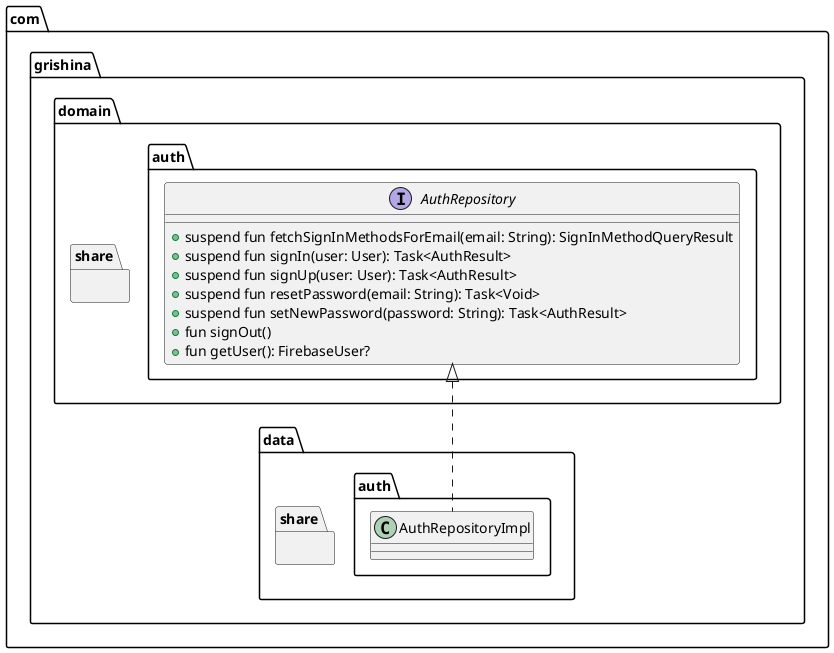 @startuml
'https://plantuml.com/class-diagram

'package "com.grishina.domain.data" {
'ProductList o.. ListItem
'ProductList ..> User
'class ProductList{
'    +var ownerToken: String = "",
'    +var title: String = "",
'    +var items: List<ListItem> = listOf,
'    +var sharedWith: List<String> = listOf,
'    +var creationDate: Long = System.currentTimeMillis,
'    +var listToken: String = ""
'    +fun init()
'    -fun generateToken(seed: String, salt: String): String
'}
'
'
'class User{
'    +var login: String = "",
'    +var password: String = "",
'    +var name: String = "",
'    +var userToken: String = "",
'    +fun init()
'    -fun generateToken(login: String): String
'}
'
'
'enum ItemStatus {
'    ACTIVE,
'    BOUGHT
'}
'
'ListItem ..>ItemStatus
'class ListItem {
'    +var name: String = "",
'    +var status: ItemStatus = ItemStatus.ACTIVE
'
'}
'}

package "com.grishina.domain.auth" {
interface AuthRepository {
    +suspend fun fetchSignInMethodsForEmail(email: String): SignInMethodQueryResult
    +suspend fun signIn(user: User): Task<AuthResult>
    +suspend fun signUp(user: User): Task<AuthResult>
    +suspend fun resetPassword(email: String): Task<Void>
    +suspend fun setNewPassword(password: String): Task<AuthResult>
    +fun signOut()
    +fun getUser(): FirebaseUser?
}
}
package "com.grishina.domain.share" {
'interface ShareRepository {
'    // Owner action
'    +suspend fun createProductList(productList: ProductList, successCallback: (Boolean)->Unit)
'    +suspend fun updateProductListName(listToken: String, newName: String, successCallback: (Boolean) -> Unit)
'    +suspend fun deleteProductList(listToken: String, successCallback: (Boolean)->Unit)
'    +suspend fun addFriendToList(listToken: String, friendToken: String, successCallback: (Boolean)->Unit)
'    +suspend fun removeFriendFromList(listToken: String, friendToken: String, successCallback: (Boolean)->Unit)
'    // Owner and friends action
'    +suspend fun updateProductListItems(listToken: String, items: List<ListItem>, successCallback: (Boolean)->Unit)
'    +suspend fun updateProductListItemStatus(listToken: String, itemIndex: Int, status: ItemStatus, successCallback: (Boolean)->Unit)
'    // All users
'    +suspend fun sendFriendRequest(fromToken: String, toToken: String, successCallback: (Boolean)->Unit)
'    +suspend fun acceptFriendRequest(request: FriendRequest, successCallback: (Boolean)->Unit)
'    +suspend fun refuseFriendRequest(request: FriendRequest, successCallback: (Boolean)->Unit)
'    +suspend fun removeFriend(request: FriendRequest, successCallback: (Boolean)->Unit)
'    // Current user
'    +suspend fun loadFriendsName(friendsTokens: List<String>, callback: (Boolean, List<Pair<String, String>>?)->Unit) // Names
'    +suspend fun loadFriendRequests(myToken: String, callback: (Boolean, List<FriendRequest>?)->Unit)
'    +suspend fun loadProductLists(myToken: String, callback: (Boolean, List<ProductList>?)->Unit)
'    +suspend fun loadProductList(listToken: String, callback: (ProductList?) -> Unit)
'    +suspend fun observeListChanges(listToken: String, callback: (ProductList?) -> Unit)
'    +suspend fun authInRTDB(user: User, callback: (Boolean, User?)->Unit)
'    +suspend fun registerInRTDB(user: User, callback: (Boolean)->Unit)
'    +suspend fun updateName(userToken: String, name: String, callback: (Boolean) -> Unit)
'    +suspend fun getUserByToken(userToken: String, callback: (User?) -> Unit)
'
'}
}
package "com.grishina.data.auth" {
AuthRepository <|.. AuthRepositoryImpl
class AuthRepositoryImpl { }
}
package "com.grishina.data.share" {
'ShareRepository <|.. ShareRepositoryImpl
'class ShareRepositoryImpl {}
}
@enduml